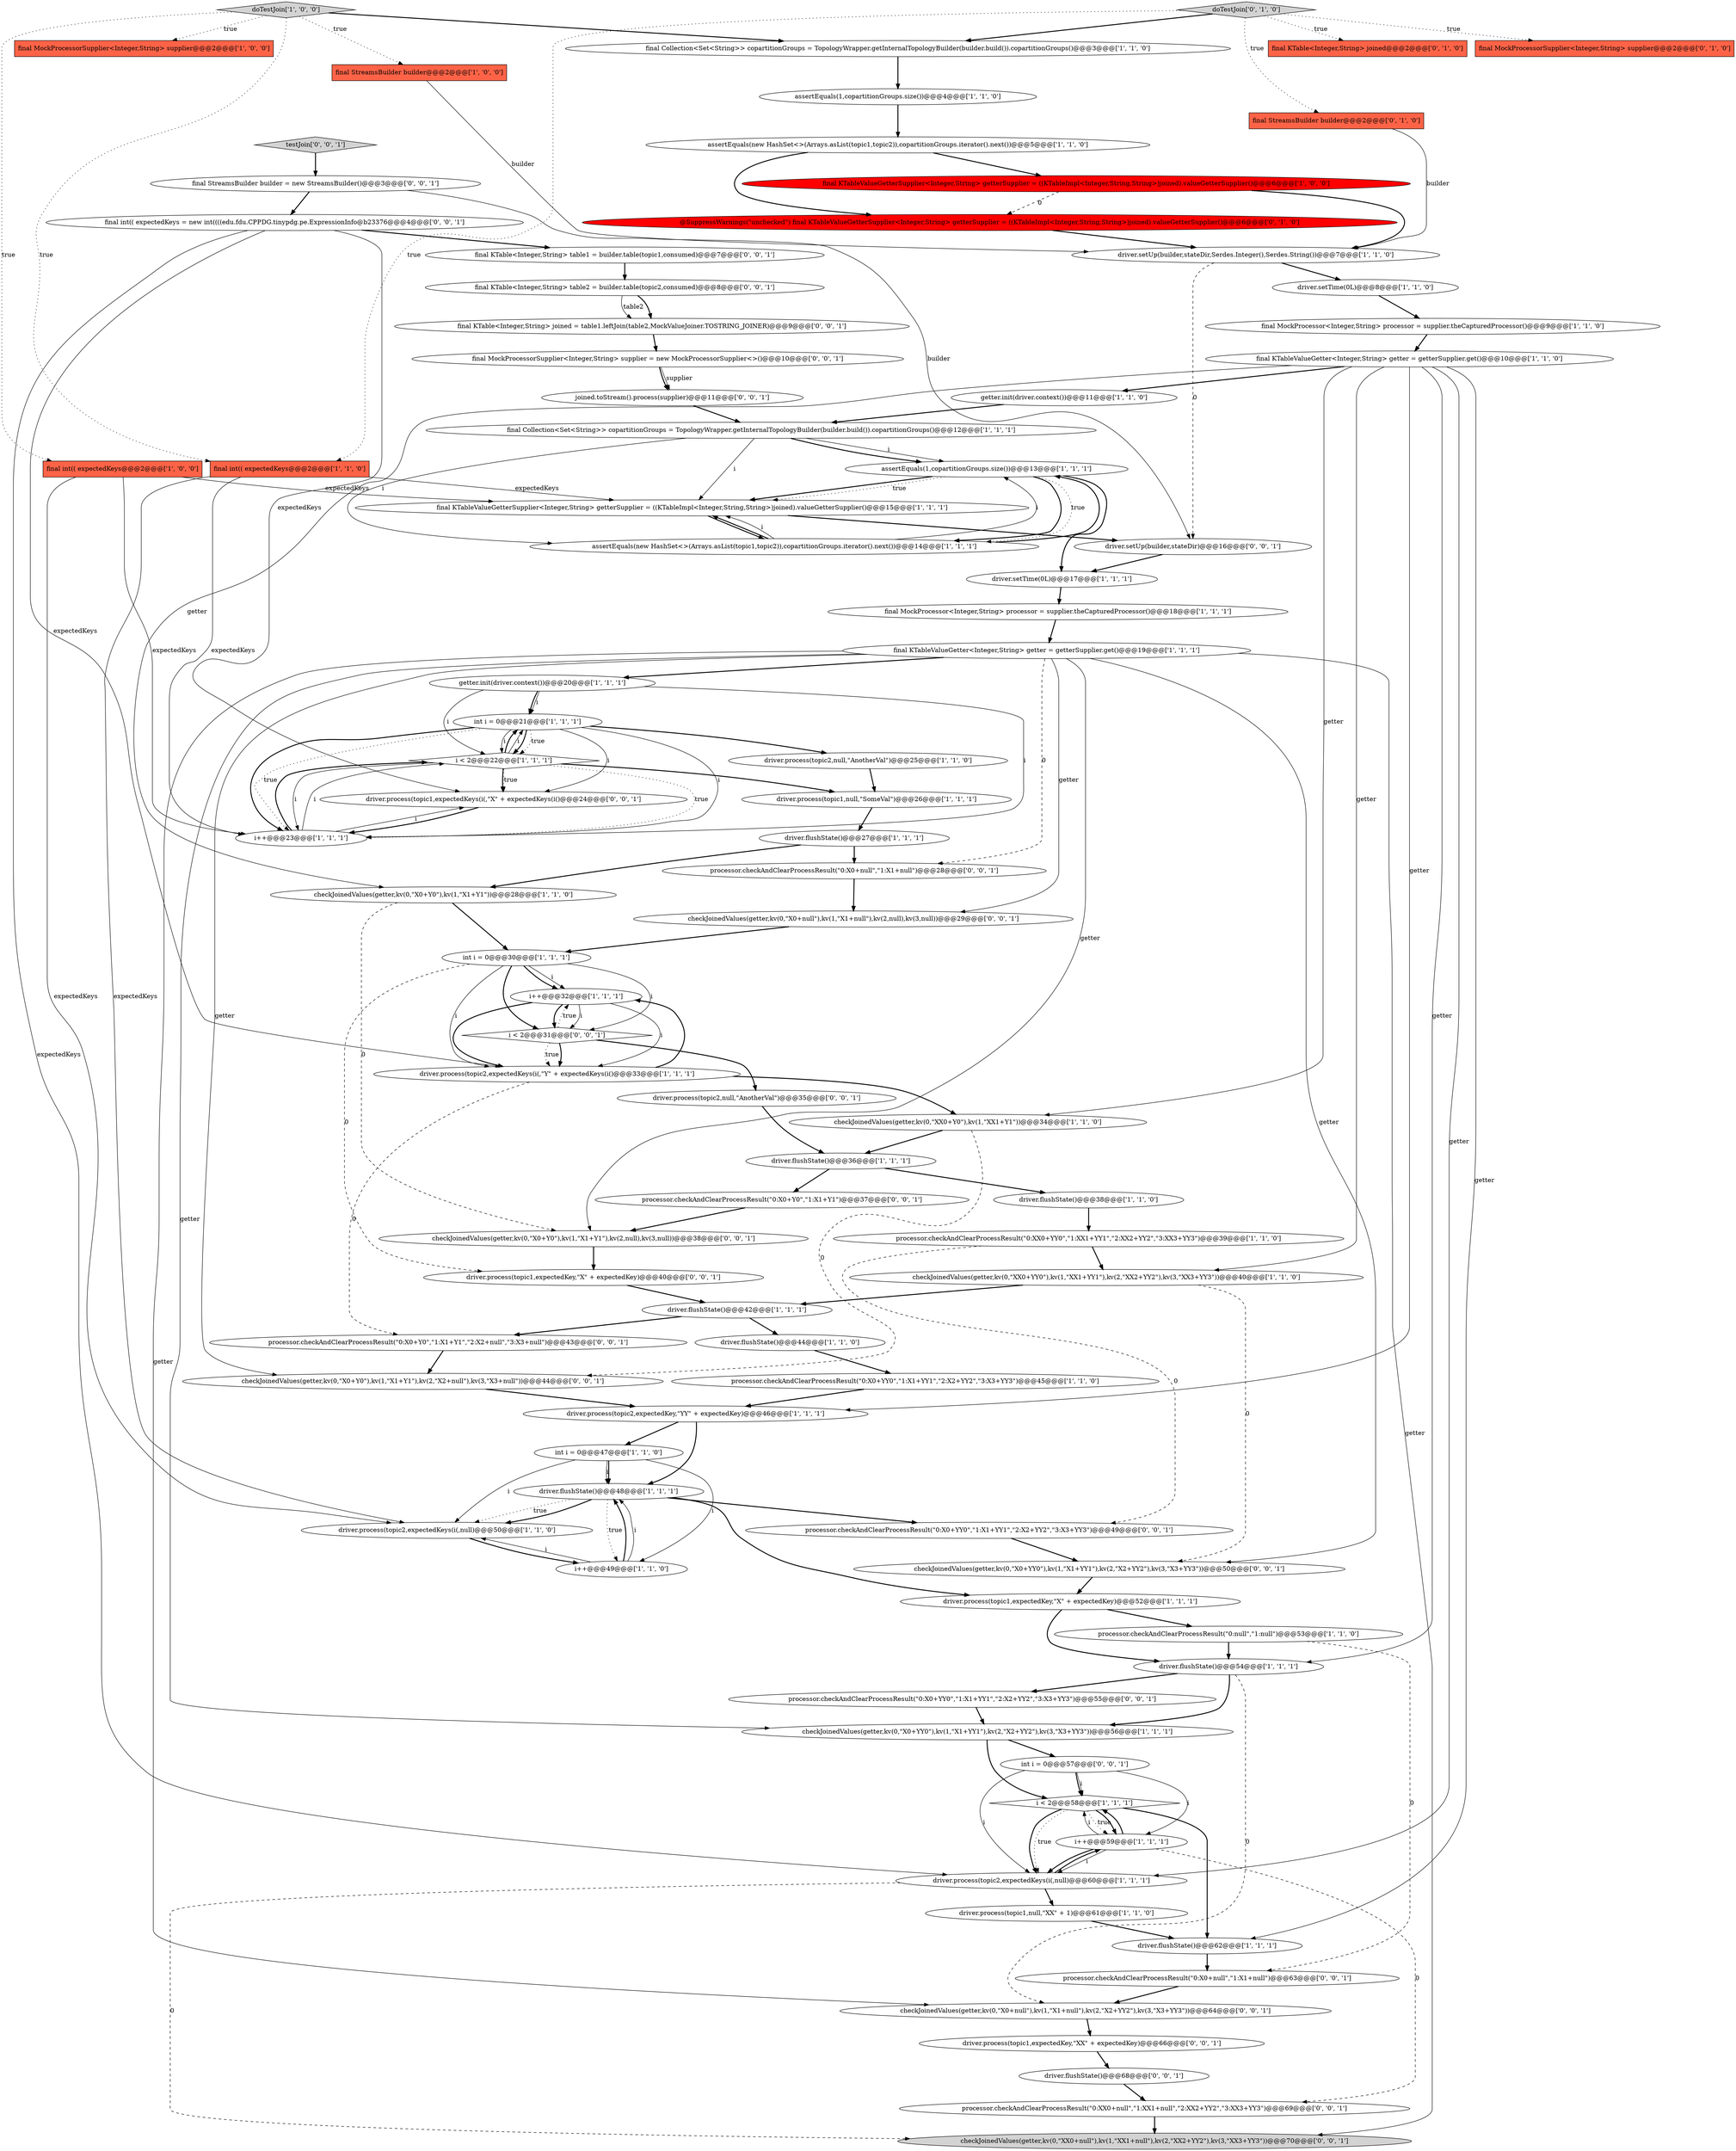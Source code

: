 digraph {
5 [style = filled, label = "final MockProcessor<Integer,String> processor = supplier.theCapturedProcessor()@@@9@@@['1', '1', '0']", fillcolor = white, shape = ellipse image = "AAA0AAABBB1BBB"];
17 [style = filled, label = "i++@@@59@@@['1', '1', '1']", fillcolor = white, shape = ellipse image = "AAA0AAABBB1BBB"];
65 [style = filled, label = "driver.flushState()@@@68@@@['0', '0', '1']", fillcolor = white, shape = ellipse image = "AAA0AAABBB3BBB"];
35 [style = filled, label = "driver.flushState()@@@54@@@['1', '1', '1']", fillcolor = white, shape = ellipse image = "AAA0AAABBB1BBB"];
10 [style = filled, label = "final int(( expectedKeys@@@2@@@['1', '0', '0']", fillcolor = tomato, shape = box image = "AAA0AAABBB1BBB"];
43 [style = filled, label = "assertEquals(1,copartitionGroups.size())@@@13@@@['1', '1', '1']", fillcolor = white, shape = ellipse image = "AAA0AAABBB1BBB"];
75 [style = filled, label = "checkJoinedValues(getter,kv(0,\"X0+null\"),kv(1,\"X1+null\"),kv(2,null),kv(3,null))@@@29@@@['0', '0', '1']", fillcolor = white, shape = ellipse image = "AAA0AAABBB3BBB"];
8 [style = filled, label = "processor.checkAndClearProcessResult(\"0:null\",\"1:null\")@@@53@@@['1', '1', '0']", fillcolor = white, shape = ellipse image = "AAA0AAABBB1BBB"];
16 [style = filled, label = "driver.process(topic1,null,\"SomeVal\")@@@26@@@['1', '1', '1']", fillcolor = white, shape = ellipse image = "AAA0AAABBB1BBB"];
62 [style = filled, label = "final StreamsBuilder builder = new StreamsBuilder()@@@3@@@['0', '0', '1']", fillcolor = white, shape = ellipse image = "AAA0AAABBB3BBB"];
51 [style = filled, label = "checkJoinedValues(getter,kv(0,\"X0+YY0\"),kv(1,\"X1+YY1\"),kv(2,\"X2+YY2\"),kv(3,\"X3+YY3\"))@@@56@@@['1', '1', '1']", fillcolor = white, shape = ellipse image = "AAA0AAABBB1BBB"];
59 [style = filled, label = "joined.toStream().process(supplier)@@@11@@@['0', '0', '1']", fillcolor = white, shape = ellipse image = "AAA0AAABBB3BBB"];
2 [style = filled, label = "driver.flushState()@@@38@@@['1', '1', '0']", fillcolor = white, shape = ellipse image = "AAA0AAABBB1BBB"];
76 [style = filled, label = "final MockProcessorSupplier<Integer,String> supplier = new MockProcessorSupplier<>()@@@10@@@['0', '0', '1']", fillcolor = white, shape = ellipse image = "AAA0AAABBB3BBB"];
12 [style = filled, label = "driver.setUp(builder,stateDir,Serdes.Integer(),Serdes.String())@@@7@@@['1', '1', '0']", fillcolor = white, shape = ellipse image = "AAA0AAABBB1BBB"];
24 [style = filled, label = "getter.init(driver.context())@@@11@@@['1', '1', '0']", fillcolor = white, shape = ellipse image = "AAA0AAABBB1BBB"];
46 [style = filled, label = "int i = 0@@@30@@@['1', '1', '1']", fillcolor = white, shape = ellipse image = "AAA0AAABBB1BBB"];
21 [style = filled, label = "i < 2@@@58@@@['1', '1', '1']", fillcolor = white, shape = diamond image = "AAA0AAABBB1BBB"];
80 [style = filled, label = "final KTable<Integer,String> joined = table1.leftJoin(table2,MockValueJoiner.TOSTRING_JOINER)@@@9@@@['0', '0', '1']", fillcolor = white, shape = ellipse image = "AAA0AAABBB3BBB"];
53 [style = filled, label = "driver.flushState()@@@44@@@['1', '1', '0']", fillcolor = white, shape = ellipse image = "AAA0AAABBB1BBB"];
26 [style = filled, label = "final KTableValueGetterSupplier<Integer,String> getterSupplier = ((KTableImpl<Integer,String,String>)joined).valueGetterSupplier()@@@15@@@['1', '1', '1']", fillcolor = white, shape = ellipse image = "AAA0AAABBB1BBB"];
38 [style = filled, label = "final int(( expectedKeys@@@2@@@['1', '1', '0']", fillcolor = tomato, shape = box image = "AAA0AAABBB1BBB"];
14 [style = filled, label = "driver.process(topic2,expectedKeys(i(,null)@@@50@@@['1', '1', '0']", fillcolor = white, shape = ellipse image = "AAA0AAABBB1BBB"];
1 [style = filled, label = "i++@@@32@@@['1', '1', '1']", fillcolor = white, shape = ellipse image = "AAA0AAABBB1BBB"];
30 [style = filled, label = "driver.flushState()@@@48@@@['1', '1', '1']", fillcolor = white, shape = ellipse image = "AAA0AAABBB1BBB"];
31 [style = filled, label = "driver.flushState()@@@27@@@['1', '1', '1']", fillcolor = white, shape = ellipse image = "AAA0AAABBB1BBB"];
34 [style = filled, label = "processor.checkAndClearProcessResult(\"0:XX0+YY0\",\"1:XX1+YY1\",\"2:XX2+YY2\",\"3:XX3+YY3\")@@@39@@@['1', '1', '0']", fillcolor = white, shape = ellipse image = "AAA0AAABBB1BBB"];
72 [style = filled, label = "checkJoinedValues(getter,kv(0,\"X0+Y0\"),kv(1,\"X1+Y1\"),kv(2,null),kv(3,null))@@@38@@@['0', '0', '1']", fillcolor = white, shape = ellipse image = "AAA0AAABBB3BBB"];
13 [style = filled, label = "checkJoinedValues(getter,kv(0,\"XX0+Y0\"),kv(1,\"XX1+Y1\"))@@@34@@@['1', '1', '0']", fillcolor = white, shape = ellipse image = "AAA0AAABBB1BBB"];
56 [style = filled, label = "final KTable<Integer,String> joined@@@2@@@['0', '1', '0']", fillcolor = tomato, shape = box image = "AAA0AAABBB2BBB"];
86 [style = filled, label = "processor.checkAndClearProcessResult(\"0:X0+Y0\",\"1:X1+Y1\",\"2:X2+null\",\"3:X3+null\")@@@43@@@['0', '0', '1']", fillcolor = white, shape = ellipse image = "AAA0AAABBB3BBB"];
84 [style = filled, label = "driver.process(topic1,expectedKey,\"XX\" + expectedKey)@@@66@@@['0', '0', '1']", fillcolor = white, shape = ellipse image = "AAA0AAABBB3BBB"];
42 [style = filled, label = "driver.flushState()@@@36@@@['1', '1', '1']", fillcolor = white, shape = ellipse image = "AAA0AAABBB1BBB"];
60 [style = filled, label = "final int(( expectedKeys = new int((((edu.fdu.CPPDG.tinypdg.pe.ExpressionInfo@b23376@@@4@@@['0', '0', '1']", fillcolor = white, shape = ellipse image = "AAA0AAABBB3BBB"];
40 [style = filled, label = "driver.process(topic2,expectedKeys(i(,null)@@@60@@@['1', '1', '1']", fillcolor = white, shape = ellipse image = "AAA0AAABBB1BBB"];
15 [style = filled, label = "final KTableValueGetter<Integer,String> getter = getterSupplier.get()@@@19@@@['1', '1', '1']", fillcolor = white, shape = ellipse image = "AAA0AAABBB1BBB"];
79 [style = filled, label = "processor.checkAndClearProcessResult(\"0:X0+YY0\",\"1:X1+YY1\",\"2:X2+YY2\",\"3:X3+YY3\")@@@55@@@['0', '0', '1']", fillcolor = white, shape = ellipse image = "AAA0AAABBB3BBB"];
70 [style = filled, label = "checkJoinedValues(getter,kv(0,\"X0+null\"),kv(1,\"X1+null\"),kv(2,\"X2+YY2\"),kv(3,\"X3+YY3\"))@@@64@@@['0', '0', '1']", fillcolor = white, shape = ellipse image = "AAA0AAABBB3BBB"];
45 [style = filled, label = "int i = 0@@@21@@@['1', '1', '1']", fillcolor = white, shape = ellipse image = "AAA0AAABBB1BBB"];
9 [style = filled, label = "final StreamsBuilder builder@@@2@@@['1', '0', '0']", fillcolor = tomato, shape = box image = "AAA0AAABBB1BBB"];
18 [style = filled, label = "final Collection<Set<String>> copartitionGroups = TopologyWrapper.getInternalTopologyBuilder(builder.build()).copartitionGroups()@@@12@@@['1', '1', '1']", fillcolor = white, shape = ellipse image = "AAA0AAABBB1BBB"];
41 [style = filled, label = "i < 2@@@22@@@['1', '1', '1']", fillcolor = white, shape = diamond image = "AAA0AAABBB1BBB"];
74 [style = filled, label = "checkJoinedValues(getter,kv(0,\"X0+Y0\"),kv(1,\"X1+Y1\"),kv(2,\"X2+null\"),kv(3,\"X3+null\"))@@@44@@@['0', '0', '1']", fillcolor = white, shape = ellipse image = "AAA0AAABBB3BBB"];
39 [style = filled, label = "doTestJoin['1', '0', '0']", fillcolor = lightgray, shape = diamond image = "AAA0AAABBB1BBB"];
32 [style = filled, label = "assertEquals(1,copartitionGroups.size())@@@4@@@['1', '1', '0']", fillcolor = white, shape = ellipse image = "AAA0AAABBB1BBB"];
71 [style = filled, label = "i < 2@@@31@@@['0', '0', '1']", fillcolor = white, shape = diamond image = "AAA0AAABBB3BBB"];
57 [style = filled, label = "doTestJoin['0', '1', '0']", fillcolor = lightgray, shape = diamond image = "AAA0AAABBB2BBB"];
68 [style = filled, label = "driver.process(topic1,expectedKey,\"X\" + expectedKey)@@@40@@@['0', '0', '1']", fillcolor = white, shape = ellipse image = "AAA0AAABBB3BBB"];
33 [style = filled, label = "final MockProcessorSupplier<Integer,String> supplier@@@2@@@['1', '0', '0']", fillcolor = tomato, shape = box image = "AAA0AAABBB1BBB"];
81 [style = filled, label = "processor.checkAndClearProcessResult(\"0:X0+null\",\"1:X1+null\")@@@28@@@['0', '0', '1']", fillcolor = white, shape = ellipse image = "AAA0AAABBB3BBB"];
87 [style = filled, label = "final KTable<Integer,String> table1 = builder.table(topic1,consumed)@@@7@@@['0', '0', '1']", fillcolor = white, shape = ellipse image = "AAA0AAABBB3BBB"];
83 [style = filled, label = "processor.checkAndClearProcessResult(\"0:XX0+null\",\"1:XX1+null\",\"2:XX2+YY2\",\"3:XX3+YY3\")@@@69@@@['0', '0', '1']", fillcolor = white, shape = ellipse image = "AAA0AAABBB3BBB"];
77 [style = filled, label = "final KTable<Integer,String> table2 = builder.table(topic2,consumed)@@@8@@@['0', '0', '1']", fillcolor = white, shape = ellipse image = "AAA0AAABBB3BBB"];
82 [style = filled, label = "testJoin['0', '0', '1']", fillcolor = lightgray, shape = diamond image = "AAA0AAABBB3BBB"];
47 [style = filled, label = "driver.setTime(0L)@@@17@@@['1', '1', '1']", fillcolor = white, shape = ellipse image = "AAA0AAABBB1BBB"];
37 [style = filled, label = "int i = 0@@@47@@@['1', '1', '0']", fillcolor = white, shape = ellipse image = "AAA0AAABBB1BBB"];
19 [style = filled, label = "driver.process(topic1,expectedKey,\"X\" + expectedKey)@@@52@@@['1', '1', '1']", fillcolor = white, shape = ellipse image = "AAA0AAABBB1BBB"];
0 [style = filled, label = "i++@@@49@@@['1', '1', '0']", fillcolor = white, shape = ellipse image = "AAA0AAABBB1BBB"];
7 [style = filled, label = "driver.process(topic2,expectedKey,\"YY\" + expectedKey)@@@46@@@['1', '1', '1']", fillcolor = white, shape = ellipse image = "AAA0AAABBB1BBB"];
63 [style = filled, label = "checkJoinedValues(getter,kv(0,\"XX0+null\"),kv(1,\"XX1+null\"),kv(2,\"XX2+YY2\"),kv(3,\"XX3+YY3\"))@@@70@@@['0', '0', '1']", fillcolor = lightgray, shape = ellipse image = "AAA0AAABBB3BBB"];
29 [style = filled, label = "assertEquals(new HashSet<>(Arrays.asList(topic1,topic2)),copartitionGroups.iterator().next())@@@14@@@['1', '1', '1']", fillcolor = white, shape = ellipse image = "AAA0AAABBB1BBB"];
20 [style = filled, label = "processor.checkAndClearProcessResult(\"0:X0+YY0\",\"1:X1+YY1\",\"2:X2+YY2\",\"3:X3+YY3\")@@@45@@@['1', '1', '0']", fillcolor = white, shape = ellipse image = "AAA0AAABBB1BBB"];
48 [style = filled, label = "assertEquals(new HashSet<>(Arrays.asList(topic1,topic2)),copartitionGroups.iterator().next())@@@5@@@['1', '1', '0']", fillcolor = white, shape = ellipse image = "AAA0AAABBB1BBB"];
85 [style = filled, label = "driver.setUp(builder,stateDir)@@@16@@@['0', '0', '1']", fillcolor = white, shape = ellipse image = "AAA0AAABBB3BBB"];
28 [style = filled, label = "driver.process(topic2,null,\"AnotherVal\")@@@25@@@['1', '1', '0']", fillcolor = white, shape = ellipse image = "AAA0AAABBB1BBB"];
50 [style = filled, label = "i++@@@23@@@['1', '1', '1']", fillcolor = white, shape = ellipse image = "AAA0AAABBB1BBB"];
36 [style = filled, label = "driver.setTime(0L)@@@8@@@['1', '1', '0']", fillcolor = white, shape = ellipse image = "AAA0AAABBB1BBB"];
54 [style = filled, label = "final StreamsBuilder builder@@@2@@@['0', '1', '0']", fillcolor = tomato, shape = box image = "AAA0AAABBB2BBB"];
58 [style = filled, label = "@SuppressWarnings(\"unchecked\") final KTableValueGetterSupplier<Integer,String> getterSupplier = ((KTableImpl<Integer,String,String>)joined).valueGetterSupplier()@@@6@@@['0', '1', '0']", fillcolor = red, shape = ellipse image = "AAA1AAABBB2BBB"];
6 [style = filled, label = "driver.process(topic2,expectedKeys(i(,\"Y\" + expectedKeys(i()@@@33@@@['1', '1', '1']", fillcolor = white, shape = ellipse image = "AAA0AAABBB1BBB"];
64 [style = filled, label = "driver.process(topic1,expectedKeys(i(,\"X\" + expectedKeys(i()@@@24@@@['0', '0', '1']", fillcolor = white, shape = ellipse image = "AAA0AAABBB3BBB"];
27 [style = filled, label = "checkJoinedValues(getter,kv(0,\"X0+Y0\"),kv(1,\"X1+Y1\"))@@@28@@@['1', '1', '0']", fillcolor = white, shape = ellipse image = "AAA0AAABBB1BBB"];
67 [style = filled, label = "int i = 0@@@57@@@['0', '0', '1']", fillcolor = white, shape = ellipse image = "AAA0AAABBB3BBB"];
25 [style = filled, label = "final MockProcessor<Integer,String> processor = supplier.theCapturedProcessor()@@@18@@@['1', '1', '1']", fillcolor = white, shape = ellipse image = "AAA0AAABBB1BBB"];
22 [style = filled, label = "final Collection<Set<String>> copartitionGroups = TopologyWrapper.getInternalTopologyBuilder(builder.build()).copartitionGroups()@@@3@@@['1', '1', '0']", fillcolor = white, shape = ellipse image = "AAA0AAABBB1BBB"];
4 [style = filled, label = "checkJoinedValues(getter,kv(0,\"XX0+YY0\"),kv(1,\"XX1+YY1\"),kv(2,\"XX2+YY2\"),kv(3,\"XX3+YY3\"))@@@40@@@['1', '1', '0']", fillcolor = white, shape = ellipse image = "AAA0AAABBB1BBB"];
44 [style = filled, label = "getter.init(driver.context())@@@20@@@['1', '1', '1']", fillcolor = white, shape = ellipse image = "AAA0AAABBB1BBB"];
61 [style = filled, label = "driver.process(topic2,null,\"AnotherVal\")@@@35@@@['0', '0', '1']", fillcolor = white, shape = ellipse image = "AAA0AAABBB3BBB"];
69 [style = filled, label = "processor.checkAndClearProcessResult(\"0:X0+Y0\",\"1:X1+Y1\")@@@37@@@['0', '0', '1']", fillcolor = white, shape = ellipse image = "AAA0AAABBB3BBB"];
11 [style = filled, label = "driver.flushState()@@@62@@@['1', '1', '1']", fillcolor = white, shape = ellipse image = "AAA0AAABBB1BBB"];
23 [style = filled, label = "final KTableValueGetterSupplier<Integer,String> getterSupplier = ((KTableImpl<Integer,String,String>)joined).valueGetterSupplier()@@@6@@@['1', '0', '0']", fillcolor = red, shape = ellipse image = "AAA1AAABBB1BBB"];
78 [style = filled, label = "checkJoinedValues(getter,kv(0,\"X0+YY0\"),kv(1,\"X1+YY1\"),kv(2,\"X2+YY2\"),kv(3,\"X3+YY3\"))@@@50@@@['0', '0', '1']", fillcolor = white, shape = ellipse image = "AAA0AAABBB3BBB"];
3 [style = filled, label = "driver.flushState()@@@42@@@['1', '1', '1']", fillcolor = white, shape = ellipse image = "AAA0AAABBB1BBB"];
55 [style = filled, label = "final MockProcessorSupplier<Integer,String> supplier@@@2@@@['0', '1', '0']", fillcolor = tomato, shape = box image = "AAA0AAABBB2BBB"];
66 [style = filled, label = "processor.checkAndClearProcessResult(\"0:X0+null\",\"1:X1+null\")@@@63@@@['0', '0', '1']", fillcolor = white, shape = ellipse image = "AAA0AAABBB3BBB"];
52 [style = filled, label = "final KTableValueGetter<Integer,String> getter = getterSupplier.get()@@@10@@@['1', '1', '0']", fillcolor = white, shape = ellipse image = "AAA0AAABBB1BBB"];
49 [style = filled, label = "driver.process(topic1,null,\"XX\" + 1)@@@61@@@['1', '1', '0']", fillcolor = white, shape = ellipse image = "AAA0AAABBB1BBB"];
73 [style = filled, label = "processor.checkAndClearProcessResult(\"0:X0+YY0\",\"1:X1+YY1\",\"2:X2+YY2\",\"3:X3+YY3\")@@@49@@@['0', '0', '1']", fillcolor = white, shape = ellipse image = "AAA0AAABBB3BBB"];
51->67 [style = bold, label=""];
0->30 [style = bold, label=""];
40->49 [style = bold, label=""];
1->71 [style = solid, label="i"];
38->14 [style = solid, label="expectedKeys"];
7->30 [style = bold, label=""];
30->0 [style = dotted, label="true"];
15->74 [style = solid, label="getter"];
77->80 [style = bold, label=""];
43->26 [style = bold, label=""];
58->12 [style = bold, label=""];
23->58 [style = dashed, label="0"];
52->11 [style = solid, label="getter"];
57->38 [style = dotted, label="true"];
52->24 [style = bold, label=""];
31->81 [style = bold, label=""];
44->41 [style = solid, label="i"];
83->63 [style = bold, label=""];
79->51 [style = bold, label=""];
9->12 [style = solid, label="builder"];
84->65 [style = bold, label=""];
87->77 [style = bold, label=""];
41->64 [style = bold, label=""];
69->72 [style = bold, label=""];
29->43 [style = bold, label=""];
25->15 [style = bold, label=""];
30->14 [style = bold, label=""];
35->79 [style = bold, label=""];
43->29 [style = bold, label=""];
44->45 [style = solid, label="i"];
76->59 [style = solid, label="supplier"];
23->12 [style = bold, label=""];
41->45 [style = bold, label=""];
13->74 [style = dashed, label="0"];
40->63 [style = dashed, label="0"];
52->7 [style = solid, label="getter"];
17->21 [style = bold, label=""];
52->40 [style = solid, label="getter"];
18->43 [style = solid, label="i"];
45->41 [style = bold, label=""];
4->3 [style = bold, label=""];
39->9 [style = dotted, label="true"];
37->14 [style = solid, label="i"];
77->80 [style = solid, label="table2"];
42->2 [style = bold, label=""];
57->54 [style = dotted, label="true"];
52->4 [style = solid, label="getter"];
51->21 [style = bold, label=""];
2->34 [style = bold, label=""];
62->60 [style = bold, label=""];
7->37 [style = bold, label=""];
60->6 [style = solid, label="expectedKeys"];
53->20 [style = bold, label=""];
75->46 [style = bold, label=""];
65->83 [style = bold, label=""];
22->32 [style = bold, label=""];
76->59 [style = bold, label=""];
21->17 [style = dotted, label="true"];
70->84 [style = bold, label=""];
24->18 [style = bold, label=""];
50->64 [style = solid, label="i"];
17->21 [style = solid, label="i"];
3->53 [style = bold, label=""];
45->50 [style = dotted, label="true"];
29->26 [style = bold, label=""];
39->22 [style = bold, label=""];
71->61 [style = bold, label=""];
30->19 [style = bold, label=""];
86->74 [style = bold, label=""];
27->46 [style = bold, label=""];
43->47 [style = bold, label=""];
47->25 [style = bold, label=""];
34->73 [style = dashed, label="0"];
31->27 [style = bold, label=""];
21->11 [style = bold, label=""];
30->73 [style = bold, label=""];
82->62 [style = bold, label=""];
21->40 [style = dotted, label="true"];
73->78 [style = bold, label=""];
40->17 [style = bold, label=""];
59->18 [style = bold, label=""];
38->50 [style = solid, label="expectedKeys"];
5->52 [style = bold, label=""];
35->70 [style = dashed, label="0"];
32->48 [style = bold, label=""];
39->10 [style = dotted, label="true"];
37->30 [style = solid, label="i"];
80->76 [style = bold, label=""];
41->64 [style = dotted, label="true"];
20->7 [style = bold, label=""];
44->45 [style = bold, label=""];
67->40 [style = solid, label="i"];
50->41 [style = bold, label=""];
35->51 [style = bold, label=""];
54->12 [style = solid, label="builder"];
66->70 [style = bold, label=""];
17->40 [style = solid, label="i"];
48->58 [style = bold, label=""];
13->42 [style = bold, label=""];
10->14 [style = solid, label="expectedKeys"];
41->50 [style = dotted, label="true"];
37->30 [style = bold, label=""];
68->3 [style = bold, label=""];
4->78 [style = dashed, label="0"];
67->17 [style = solid, label="i"];
12->36 [style = bold, label=""];
11->66 [style = bold, label=""];
15->44 [style = bold, label=""];
17->40 [style = bold, label=""];
15->78 [style = solid, label="getter"];
85->47 [style = bold, label=""];
8->35 [style = bold, label=""];
45->41 [style = dotted, label="true"];
74->7 [style = bold, label=""];
3->86 [style = bold, label=""];
30->14 [style = dotted, label="true"];
41->50 [style = solid, label="i"];
6->1 [style = bold, label=""];
48->23 [style = bold, label=""];
1->6 [style = bold, label=""];
0->30 [style = solid, label="i"];
16->31 [style = bold, label=""];
6->13 [style = bold, label=""];
60->40 [style = solid, label="expectedKeys"];
81->75 [style = bold, label=""];
19->35 [style = bold, label=""];
6->86 [style = dashed, label="0"];
61->42 [style = bold, label=""];
12->85 [style = dashed, label="0"];
52->35 [style = solid, label="getter"];
41->16 [style = bold, label=""];
36->5 [style = bold, label=""];
78->19 [style = bold, label=""];
46->71 [style = solid, label="i"];
49->11 [style = bold, label=""];
71->6 [style = bold, label=""];
27->72 [style = dashed, label="0"];
15->51 [style = solid, label="getter"];
1->6 [style = solid, label="i"];
46->1 [style = solid, label="i"];
15->81 [style = dashed, label="0"];
15->72 [style = solid, label="getter"];
50->41 [style = solid, label="i"];
15->75 [style = solid, label="getter"];
26->29 [style = bold, label=""];
39->38 [style = dotted, label="true"];
52->13 [style = solid, label="getter"];
62->85 [style = solid, label="builder"];
8->66 [style = dashed, label="0"];
18->29 [style = solid, label="i"];
45->64 [style = solid, label="i"];
1->71 [style = bold, label=""];
10->26 [style = solid, label="expectedKeys"];
29->26 [style = solid, label="i"];
52->27 [style = solid, label="getter"];
45->28 [style = bold, label=""];
43->26 [style = dotted, label="true"];
67->21 [style = solid, label="i"];
67->21 [style = bold, label=""];
28->16 [style = bold, label=""];
15->63 [style = solid, label="getter"];
46->68 [style = dashed, label="0"];
19->8 [style = bold, label=""];
60->87 [style = bold, label=""];
43->29 [style = dotted, label="true"];
29->43 [style = solid, label="i"];
45->50 [style = solid, label="i"];
57->55 [style = dotted, label="true"];
46->71 [style = bold, label=""];
42->69 [style = bold, label=""];
0->14 [style = solid, label="i"];
18->26 [style = solid, label="i"];
41->45 [style = solid, label="i"];
45->41 [style = solid, label="i"];
17->83 [style = dashed, label="0"];
38->26 [style = solid, label="expectedKeys"];
18->43 [style = bold, label=""];
46->1 [style = bold, label=""];
14->0 [style = bold, label=""];
71->6 [style = dotted, label="true"];
37->0 [style = solid, label="i"];
46->6 [style = solid, label="i"];
44->50 [style = solid, label="i"];
45->50 [style = bold, label=""];
26->85 [style = bold, label=""];
10->50 [style = solid, label="expectedKeys"];
60->64 [style = solid, label="expectedKeys"];
21->40 [style = bold, label=""];
34->4 [style = bold, label=""];
64->50 [style = bold, label=""];
57->22 [style = bold, label=""];
72->68 [style = bold, label=""];
71->1 [style = dotted, label="true"];
21->17 [style = bold, label=""];
39->33 [style = dotted, label="true"];
15->70 [style = solid, label="getter"];
57->56 [style = dotted, label="true"];
}
